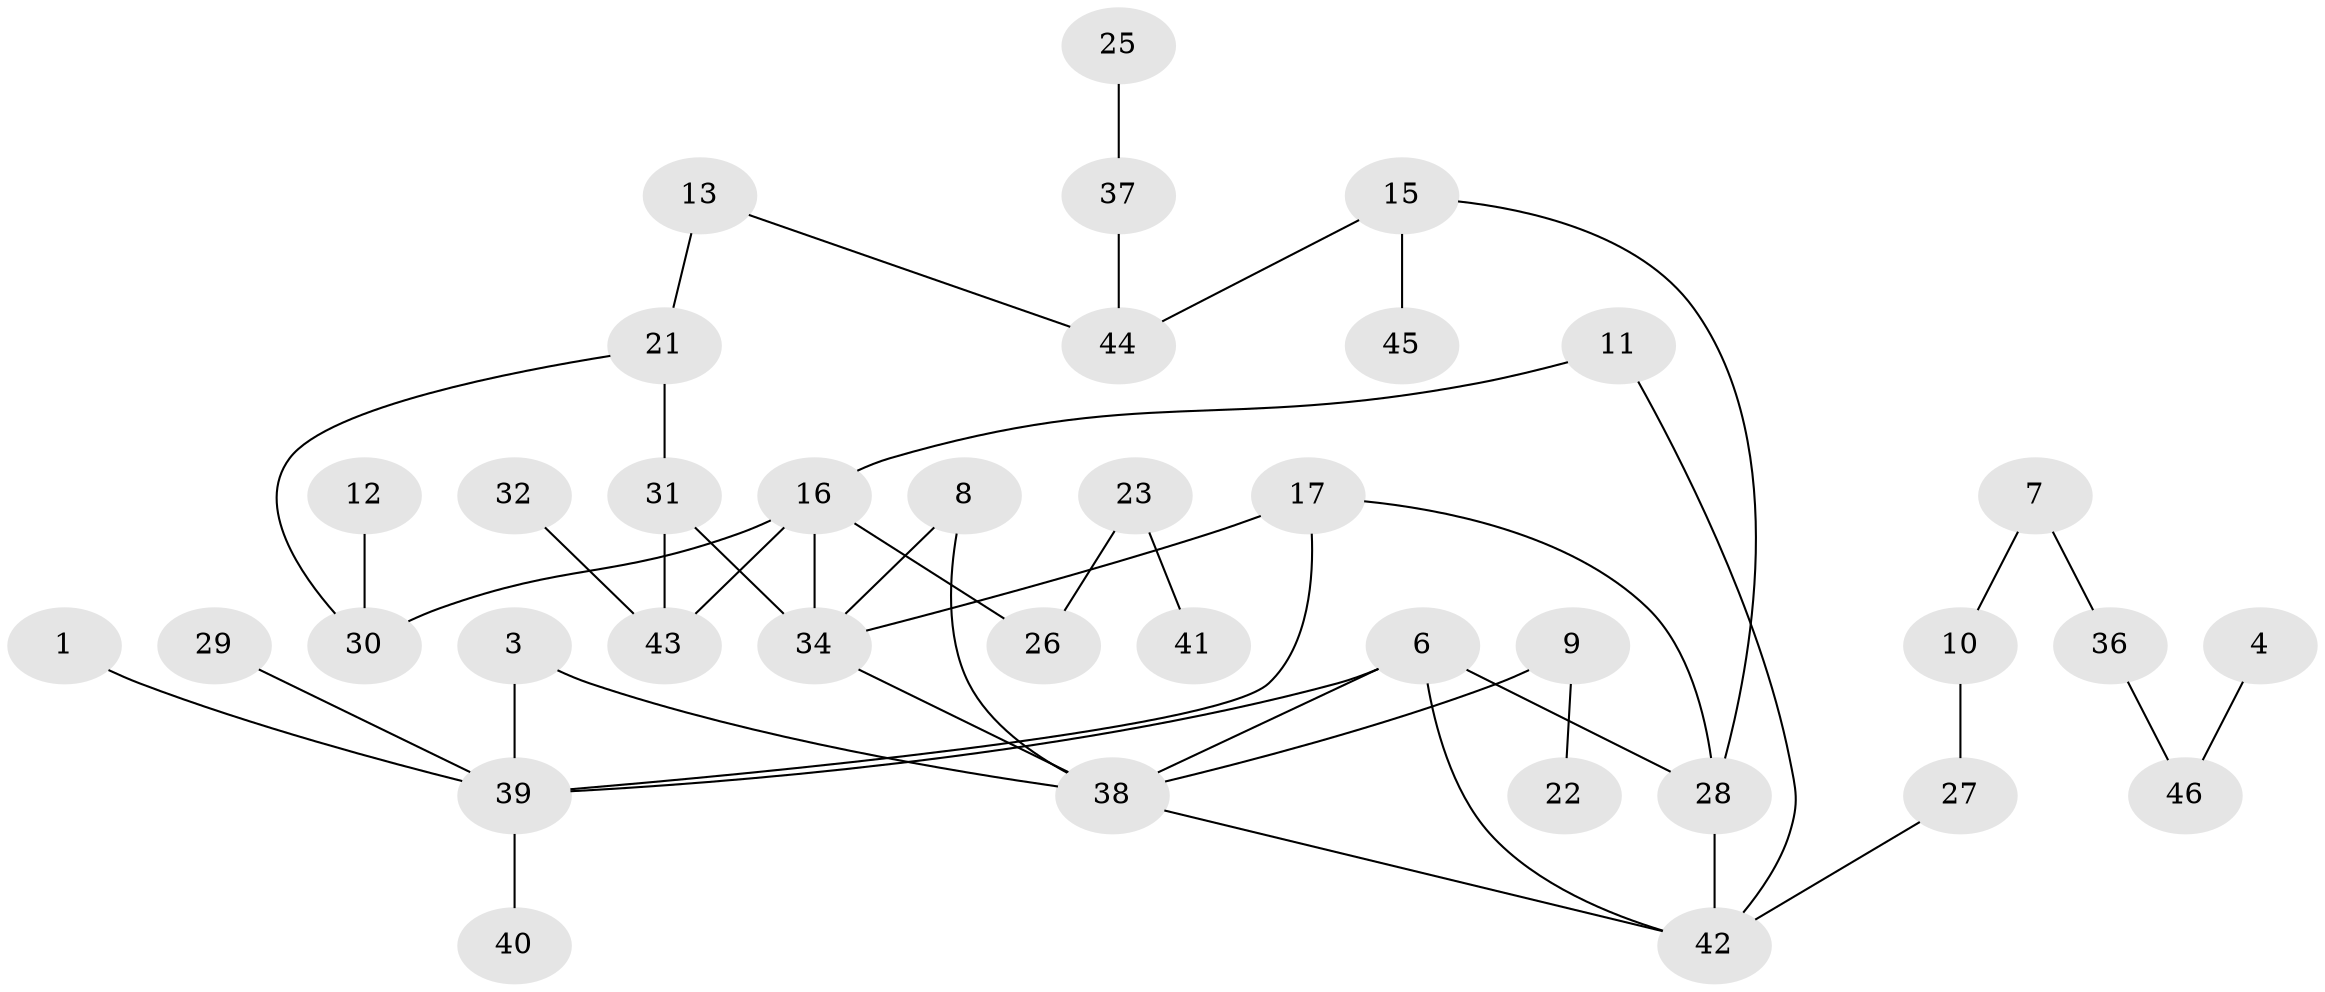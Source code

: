 // original degree distribution, {1: 0.3230769230769231, 0: 0.09230769230769231, 2: 0.2923076923076923, 3: 0.16923076923076924, 5: 0.09230769230769231, 4: 0.015384615384615385, 6: 0.015384615384615385}
// Generated by graph-tools (version 1.1) at 2025/35/03/04/25 23:35:54]
// undirected, 37 vertices, 46 edges
graph export_dot {
  node [color=gray90,style=filled];
  1;
  3;
  4;
  6;
  7;
  8;
  9;
  10;
  11;
  12;
  13;
  15;
  16;
  17;
  21;
  22;
  23;
  25;
  26;
  27;
  28;
  29;
  30;
  31;
  32;
  34;
  36;
  37;
  38;
  39;
  40;
  41;
  42;
  43;
  44;
  45;
  46;
  1 -- 39 [weight=1.0];
  3 -- 38 [weight=1.0];
  3 -- 39 [weight=1.0];
  4 -- 46 [weight=1.0];
  6 -- 28 [weight=1.0];
  6 -- 38 [weight=1.0];
  6 -- 39 [weight=1.0];
  6 -- 42 [weight=1.0];
  7 -- 10 [weight=1.0];
  7 -- 36 [weight=1.0];
  8 -- 34 [weight=1.0];
  8 -- 38 [weight=1.0];
  9 -- 22 [weight=1.0];
  9 -- 38 [weight=1.0];
  10 -- 27 [weight=1.0];
  11 -- 16 [weight=1.0];
  11 -- 42 [weight=1.0];
  12 -- 30 [weight=1.0];
  13 -- 21 [weight=1.0];
  13 -- 44 [weight=1.0];
  15 -- 28 [weight=1.0];
  15 -- 44 [weight=1.0];
  15 -- 45 [weight=1.0];
  16 -- 26 [weight=1.0];
  16 -- 30 [weight=1.0];
  16 -- 34 [weight=1.0];
  16 -- 43 [weight=1.0];
  17 -- 28 [weight=1.0];
  17 -- 34 [weight=1.0];
  17 -- 39 [weight=1.0];
  21 -- 30 [weight=1.0];
  21 -- 31 [weight=1.0];
  23 -- 26 [weight=1.0];
  23 -- 41 [weight=1.0];
  25 -- 37 [weight=1.0];
  27 -- 42 [weight=1.0];
  28 -- 42 [weight=1.0];
  29 -- 39 [weight=1.0];
  31 -- 34 [weight=1.0];
  31 -- 43 [weight=1.0];
  32 -- 43 [weight=1.0];
  34 -- 38 [weight=1.0];
  36 -- 46 [weight=1.0];
  37 -- 44 [weight=2.0];
  38 -- 42 [weight=1.0];
  39 -- 40 [weight=1.0];
}
